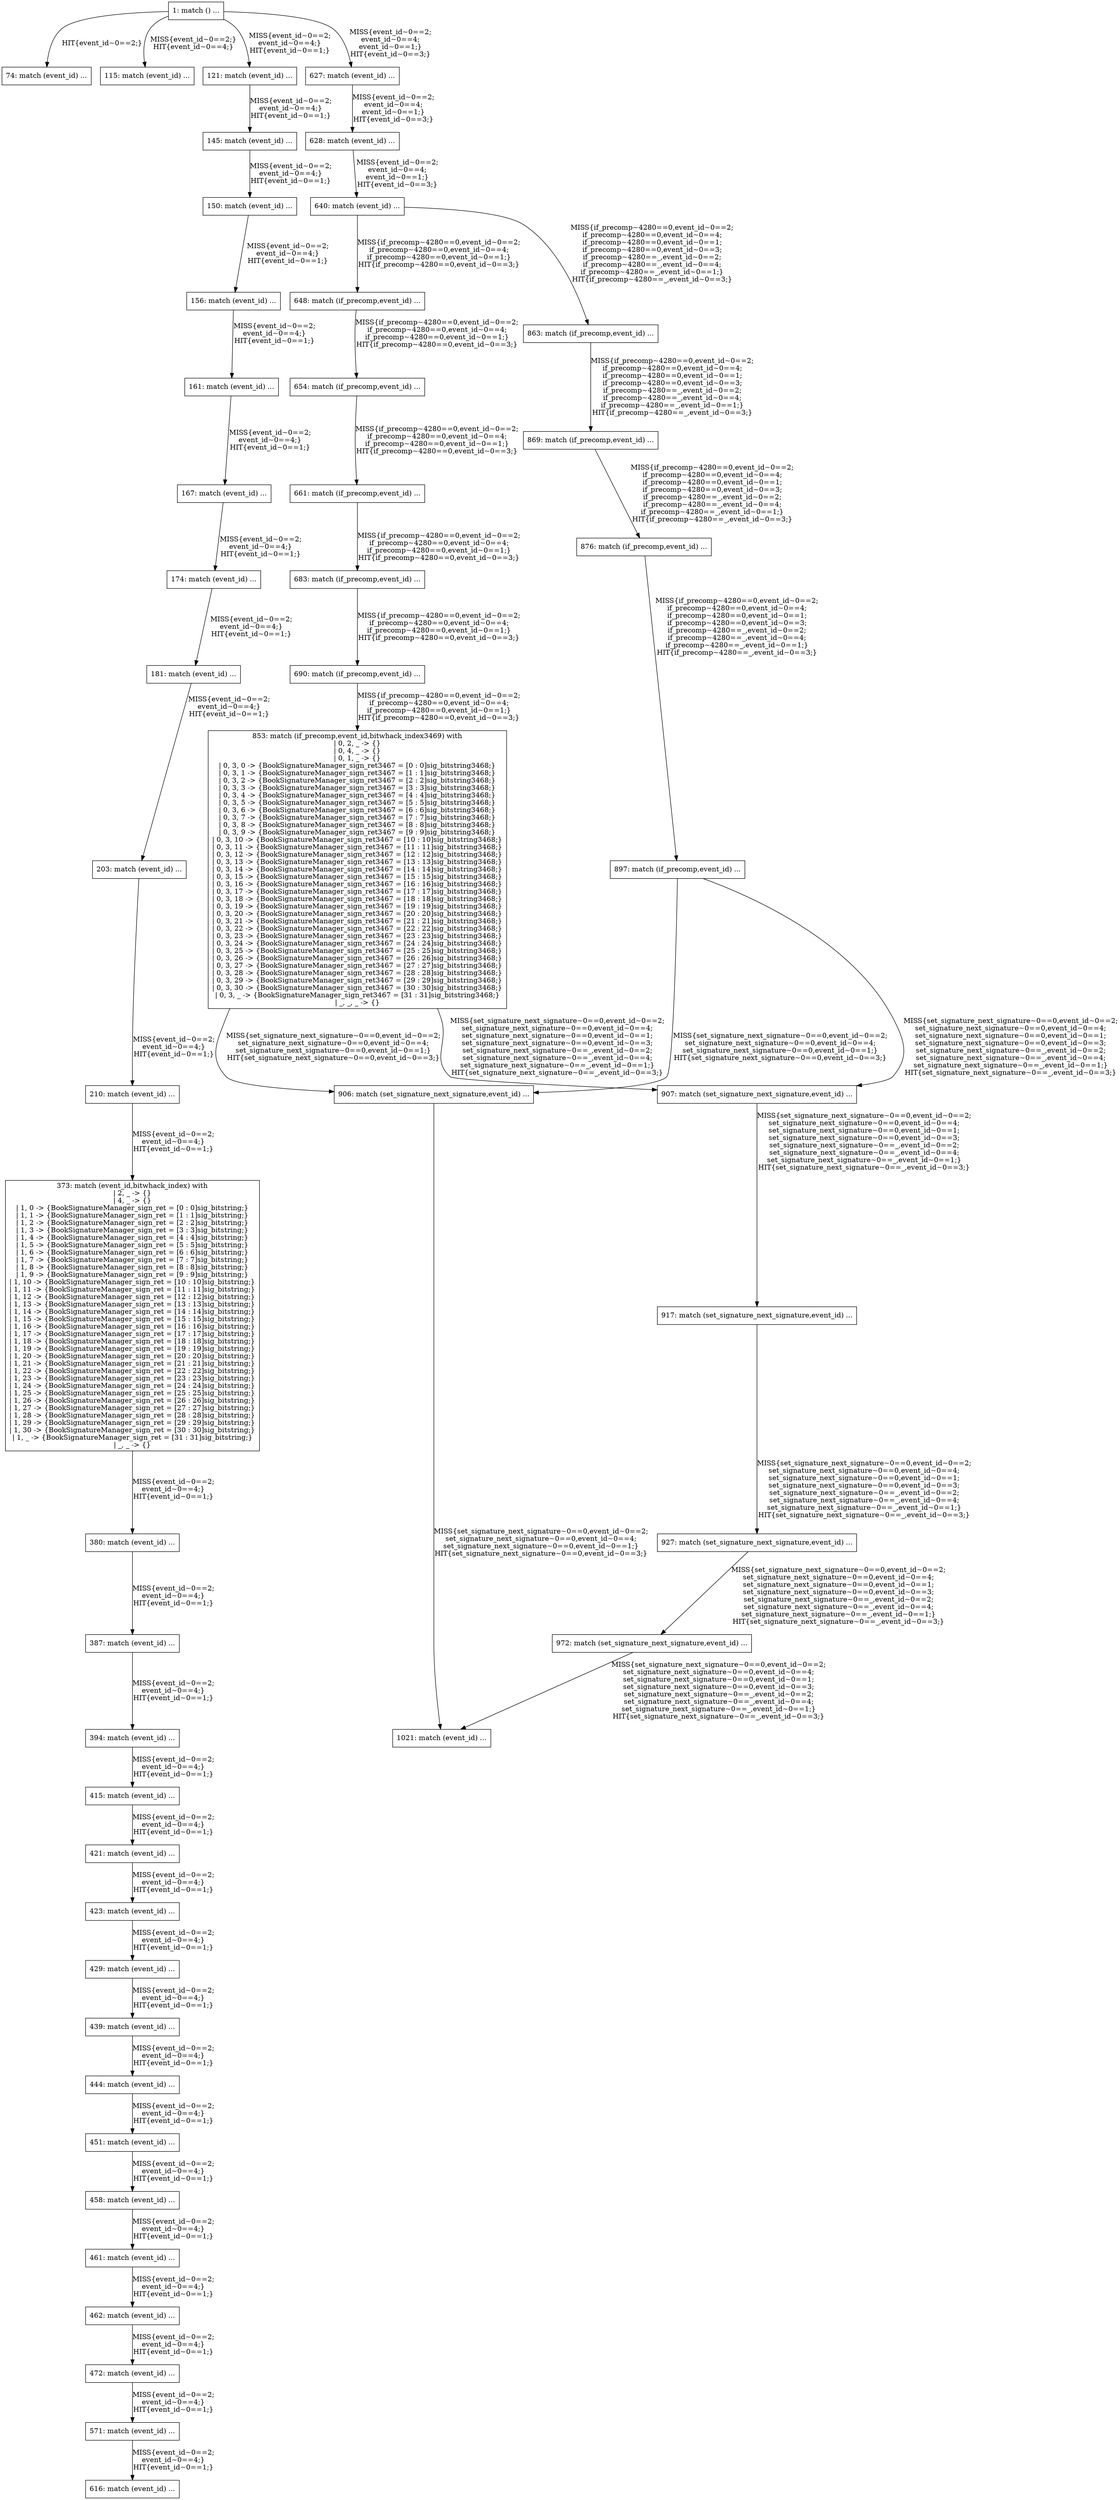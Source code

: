 digraph G {
  "1: match () ...
" [shape=box, ];
  "74: match (event_id) ...
" [shape=box, ];
  "115: match (event_id) ...
" [shape=box, ];
  "121: match (event_id) ...
" [shape=box, ];
  "145: match (event_id) ...
" [shape=box, ];
  "150: match (event_id) ...
" [shape=box, ];
  "156: match (event_id) ...
" [shape=box, ];
  "161: match (event_id) ...
" [shape=box, ];
  "167: match (event_id) ...
" [shape=box, ];
  "174: match (event_id) ...
" [shape=box, ];
  "181: match (event_id) ...
" [shape=box, ];
  "203: match (event_id) ...
" [shape=box, ];
  "210: match (event_id) ...
" [shape=box, ];
  "373: match (event_id,bitwhack_index) with
| 2, _ -> {}
| 4, _ -> {}
| 1, 0 -> {BookSignatureManager_sign_ret = [0 : 0]sig_bitstring;}
| 1, 1 -> {BookSignatureManager_sign_ret = [1 : 1]sig_bitstring;}
| 1, 2 -> {BookSignatureManager_sign_ret = [2 : 2]sig_bitstring;}
| 1, 3 -> {BookSignatureManager_sign_ret = [3 : 3]sig_bitstring;}
| 1, 4 -> {BookSignatureManager_sign_ret = [4 : 4]sig_bitstring;}
| 1, 5 -> {BookSignatureManager_sign_ret = [5 : 5]sig_bitstring;}
| 1, 6 -> {BookSignatureManager_sign_ret = [6 : 6]sig_bitstring;}
| 1, 7 -> {BookSignatureManager_sign_ret = [7 : 7]sig_bitstring;}
| 1, 8 -> {BookSignatureManager_sign_ret = [8 : 8]sig_bitstring;}
| 1, 9 -> {BookSignatureManager_sign_ret = [9 : 9]sig_bitstring;}
| 1, 10 -> {BookSignatureManager_sign_ret = [10 : 10]sig_bitstring;}
| 1, 11 -> {BookSignatureManager_sign_ret = [11 : 11]sig_bitstring;}
| 1, 12 -> {BookSignatureManager_sign_ret = [12 : 12]sig_bitstring;}
| 1, 13 -> {BookSignatureManager_sign_ret = [13 : 13]sig_bitstring;}
| 1, 14 -> {BookSignatureManager_sign_ret = [14 : 14]sig_bitstring;}
| 1, 15 -> {BookSignatureManager_sign_ret = [15 : 15]sig_bitstring;}
| 1, 16 -> {BookSignatureManager_sign_ret = [16 : 16]sig_bitstring;}
| 1, 17 -> {BookSignatureManager_sign_ret = [17 : 17]sig_bitstring;}
| 1, 18 -> {BookSignatureManager_sign_ret = [18 : 18]sig_bitstring;}
| 1, 19 -> {BookSignatureManager_sign_ret = [19 : 19]sig_bitstring;}
| 1, 20 -> {BookSignatureManager_sign_ret = [20 : 20]sig_bitstring;}
| 1, 21 -> {BookSignatureManager_sign_ret = [21 : 21]sig_bitstring;}
| 1, 22 -> {BookSignatureManager_sign_ret = [22 : 22]sig_bitstring;}
| 1, 23 -> {BookSignatureManager_sign_ret = [23 : 23]sig_bitstring;}
| 1, 24 -> {BookSignatureManager_sign_ret = [24 : 24]sig_bitstring;}
| 1, 25 -> {BookSignatureManager_sign_ret = [25 : 25]sig_bitstring;}
| 1, 26 -> {BookSignatureManager_sign_ret = [26 : 26]sig_bitstring;}
| 1, 27 -> {BookSignatureManager_sign_ret = [27 : 27]sig_bitstring;}
| 1, 28 -> {BookSignatureManager_sign_ret = [28 : 28]sig_bitstring;}
| 1, 29 -> {BookSignatureManager_sign_ret = [29 : 29]sig_bitstring;}
| 1, 30 -> {BookSignatureManager_sign_ret = [30 : 30]sig_bitstring;}
| 1, _ -> {BookSignatureManager_sign_ret = [31 : 31]sig_bitstring;}
| _, _ -> {}" [
  shape=box, ];
  "380: match (event_id) ...
" [shape=box, ];
  "387: match (event_id) ...
" [shape=box, ];
  "394: match (event_id) ...
" [shape=box, ];
  "415: match (event_id) ...
" [shape=box, ];
  "421: match (event_id) ...
" [shape=box, ];
  "423: match (event_id) ...
" [shape=box, ];
  "429: match (event_id) ...
" [shape=box, ];
  "439: match (event_id) ...
" [shape=box, ];
  "444: match (event_id) ...
" [shape=box, ];
  "451: match (event_id) ...
" [shape=box, ];
  "458: match (event_id) ...
" [shape=box, ];
  "461: match (event_id) ...
" [shape=box, ];
  "462: match (event_id) ...
" [shape=box, ];
  "472: match (event_id) ...
" [shape=box, ];
  "571: match (event_id) ...
" [shape=box, ];
  "616: match (event_id) ...
" [shape=box, ];
  "627: match (event_id) ...
" [shape=box, ];
  "628: match (event_id) ...
" [shape=box, ];
  "640: match (event_id) ...
" [shape=box, ];
  "648: match (if_precomp,event_id) ...
" [shape=box, ];
  "654: match (if_precomp,event_id) ...
" [shape=box, ];
  "661: match (if_precomp,event_id) ...
" [shape=box, ];
  "683: match (if_precomp,event_id) ...
" [shape=box, ];
  "690: match (if_precomp,event_id) ...
" [shape=box, ];
  "853: match (if_precomp,event_id,bitwhack_index3469) with
| 0, 2, _ -> {}
| 0, 4, _ -> {}
| 0, 1, _ -> {}
| 0, 3, 0 -> {BookSignatureManager_sign_ret3467 = [0 : 0]sig_bitstring3468;}
| 0, 3, 1 -> {BookSignatureManager_sign_ret3467 = [1 : 1]sig_bitstring3468;}
| 0, 3, 2 -> {BookSignatureManager_sign_ret3467 = [2 : 2]sig_bitstring3468;}
| 0, 3, 3 -> {BookSignatureManager_sign_ret3467 = [3 : 3]sig_bitstring3468;}
| 0, 3, 4 -> {BookSignatureManager_sign_ret3467 = [4 : 4]sig_bitstring3468;}
| 0, 3, 5 -> {BookSignatureManager_sign_ret3467 = [5 : 5]sig_bitstring3468;}
| 0, 3, 6 -> {BookSignatureManager_sign_ret3467 = [6 : 6]sig_bitstring3468;}
| 0, 3, 7 -> {BookSignatureManager_sign_ret3467 = [7 : 7]sig_bitstring3468;}
| 0, 3, 8 -> {BookSignatureManager_sign_ret3467 = [8 : 8]sig_bitstring3468;}
| 0, 3, 9 -> {BookSignatureManager_sign_ret3467 = [9 : 9]sig_bitstring3468;}
| 0, 3, 10 -> {BookSignatureManager_sign_ret3467 = [10 : 10]sig_bitstring3468;}
| 0, 3, 11 -> {BookSignatureManager_sign_ret3467 = [11 : 11]sig_bitstring3468;}
| 0, 3, 12 -> {BookSignatureManager_sign_ret3467 = [12 : 12]sig_bitstring3468;}
| 0, 3, 13 -> {BookSignatureManager_sign_ret3467 = [13 : 13]sig_bitstring3468;}
| 0, 3, 14 -> {BookSignatureManager_sign_ret3467 = [14 : 14]sig_bitstring3468;}
| 0, 3, 15 -> {BookSignatureManager_sign_ret3467 = [15 : 15]sig_bitstring3468;}
| 0, 3, 16 -> {BookSignatureManager_sign_ret3467 = [16 : 16]sig_bitstring3468;}
| 0, 3, 17 -> {BookSignatureManager_sign_ret3467 = [17 : 17]sig_bitstring3468;}
| 0, 3, 18 -> {BookSignatureManager_sign_ret3467 = [18 : 18]sig_bitstring3468;}
| 0, 3, 19 -> {BookSignatureManager_sign_ret3467 = [19 : 19]sig_bitstring3468;}
| 0, 3, 20 -> {BookSignatureManager_sign_ret3467 = [20 : 20]sig_bitstring3468;}
| 0, 3, 21 -> {BookSignatureManager_sign_ret3467 = [21 : 21]sig_bitstring3468;}
| 0, 3, 22 -> {BookSignatureManager_sign_ret3467 = [22 : 22]sig_bitstring3468;}
| 0, 3, 23 -> {BookSignatureManager_sign_ret3467 = [23 : 23]sig_bitstring3468;}
| 0, 3, 24 -> {BookSignatureManager_sign_ret3467 = [24 : 24]sig_bitstring3468;}
| 0, 3, 25 -> {BookSignatureManager_sign_ret3467 = [25 : 25]sig_bitstring3468;}
| 0, 3, 26 -> {BookSignatureManager_sign_ret3467 = [26 : 26]sig_bitstring3468;}
| 0, 3, 27 -> {BookSignatureManager_sign_ret3467 = [27 : 27]sig_bitstring3468;}
| 0, 3, 28 -> {BookSignatureManager_sign_ret3467 = [28 : 28]sig_bitstring3468;}
| 0, 3, 29 -> {BookSignatureManager_sign_ret3467 = [29 : 29]sig_bitstring3468;}
| 0, 3, 30 -> {BookSignatureManager_sign_ret3467 = [30 : 30]sig_bitstring3468;}
| 0, 3, _ -> {BookSignatureManager_sign_ret3467 = [31 : 31]sig_bitstring3468;}
| _, _, _ -> {}" [
  shape=box, ];
  "863: match (if_precomp,event_id) ...
" [shape=box, ];
  "869: match (if_precomp,event_id) ...
" [shape=box, ];
  "876: match (if_precomp,event_id) ...
" [shape=box, ];
  "897: match (if_precomp,event_id) ...
" [shape=box, ];
  "906: match (set_signature_next_signature,event_id) ...
" [shape=box, ];
  "907: match (set_signature_next_signature,event_id) ...
" [shape=box, ];
  "917: match (set_signature_next_signature,event_id) ...
" [shape=box, ];
  "927: match (set_signature_next_signature,event_id) ...
" [shape=box, ];
  "972: match (set_signature_next_signature,event_id) ...
" [shape=box, ];
  "1021: match (event_id) ...
" [shape=box, ];
  
  
  "1: match () ...
" -> "74: match (event_id) ...
" [label="HIT{event_id~0==2;}",
                                                     ];
  "1: match () ...
" -> "115: match (event_id) ...
" [label="MISS{event_id~0==2;}
HIT{event_id~0==4;}",
                                                      ];
  "1: match () ...
" -> "121: match (event_id) ...
" [label="MISS{event_id~0==2;
event_id~0==4;}
HIT{event_id~0==1;}",
                                                      ];
  "1: match () ...
" -> "627: match (event_id) ...
" [label="MISS{event_id~0==2;
event_id~0==4;
event_id~0==1;}
HIT{event_id~0==3;}",
                                                      ];
  "121: match (event_id) ...
" -> "145: match (event_id) ...
" [label="MISS{event_id~0==2;
event_id~0==4;}
HIT{event_id~0==1;}",
                                                                ];
  "145: match (event_id) ...
" -> "150: match (event_id) ...
" [label="MISS{event_id~0==2;
event_id~0==4;}
HIT{event_id~0==1;}",
                                                                ];
  "150: match (event_id) ...
" -> "156: match (event_id) ...
" [label="MISS{event_id~0==2;
event_id~0==4;}
HIT{event_id~0==1;}",
                                                                ];
  "156: match (event_id) ...
" -> "161: match (event_id) ...
" [label="MISS{event_id~0==2;
event_id~0==4;}
HIT{event_id~0==1;}",
                                                                ];
  "161: match (event_id) ...
" -> "167: match (event_id) ...
" [label="MISS{event_id~0==2;
event_id~0==4;}
HIT{event_id~0==1;}",
                                                                ];
  "167: match (event_id) ...
" -> "174: match (event_id) ...
" [label="MISS{event_id~0==2;
event_id~0==4;}
HIT{event_id~0==1;}",
                                                                ];
  "174: match (event_id) ...
" -> "181: match (event_id) ...
" [label="MISS{event_id~0==2;
event_id~0==4;}
HIT{event_id~0==1;}",
                                                                ];
  "181: match (event_id) ...
" -> "203: match (event_id) ...
" [label="MISS{event_id~0==2;
event_id~0==4;}
HIT{event_id~0==1;}",
                                                                ];
  "203: match (event_id) ...
" -> "210: match (event_id) ...
" [label="MISS{event_id~0==2;
event_id~0==4;}
HIT{event_id~0==1;}",
                                                                ];
  "210: match (event_id) ...
" -> "373: match (event_id,bitwhack_index) with
| 2, _ -> {}
| 4, _ -> {}
| 1, 0 -> {BookSignatureManager_sign_ret = [0 : 0]sig_bitstring;}
| 1, 1 -> {BookSignatureManager_sign_ret = [1 : 1]sig_bitstring;}
| 1, 2 -> {BookSignatureManager_sign_ret = [2 : 2]sig_bitstring;}
| 1, 3 -> {BookSignatureManager_sign_ret = [3 : 3]sig_bitstring;}
| 1, 4 -> {BookSignatureManager_sign_ret = [4 : 4]sig_bitstring;}
| 1, 5 -> {BookSignatureManager_sign_ret = [5 : 5]sig_bitstring;}
| 1, 6 -> {BookSignatureManager_sign_ret = [6 : 6]sig_bitstring;}
| 1, 7 -> {BookSignatureManager_sign_ret = [7 : 7]sig_bitstring;}
| 1, 8 -> {BookSignatureManager_sign_ret = [8 : 8]sig_bitstring;}
| 1, 9 -> {BookSignatureManager_sign_ret = [9 : 9]sig_bitstring;}
| 1, 10 -> {BookSignatureManager_sign_ret = [10 : 10]sig_bitstring;}
| 1, 11 -> {BookSignatureManager_sign_ret = [11 : 11]sig_bitstring;}
| 1, 12 -> {BookSignatureManager_sign_ret = [12 : 12]sig_bitstring;}
| 1, 13 -> {BookSignatureManager_sign_ret = [13 : 13]sig_bitstring;}
| 1, 14 -> {BookSignatureManager_sign_ret = [14 : 14]sig_bitstring;}
| 1, 15 -> {BookSignatureManager_sign_ret = [15 : 15]sig_bitstring;}
| 1, 16 -> {BookSignatureManager_sign_ret = [16 : 16]sig_bitstring;}
| 1, 17 -> {BookSignatureManager_sign_ret = [17 : 17]sig_bitstring;}
| 1, 18 -> {BookSignatureManager_sign_ret = [18 : 18]sig_bitstring;}
| 1, 19 -> {BookSignatureManager_sign_ret = [19 : 19]sig_bitstring;}
| 1, 20 -> {BookSignatureManager_sign_ret = [20 : 20]sig_bitstring;}
| 1, 21 -> {BookSignatureManager_sign_ret = [21 : 21]sig_bitstring;}
| 1, 22 -> {BookSignatureManager_sign_ret = [22 : 22]sig_bitstring;}
| 1, 23 -> {BookSignatureManager_sign_ret = [23 : 23]sig_bitstring;}
| 1, 24 -> {BookSignatureManager_sign_ret = [24 : 24]sig_bitstring;}
| 1, 25 -> {BookSignatureManager_sign_ret = [25 : 25]sig_bitstring;}
| 1, 26 -> {BookSignatureManager_sign_ret = [26 : 26]sig_bitstring;}
| 1, 27 -> {BookSignatureManager_sign_ret = [27 : 27]sig_bitstring;}
| 1, 28 -> {BookSignatureManager_sign_ret = [28 : 28]sig_bitstring;}
| 1, 29 -> {BookSignatureManager_sign_ret = [29 : 29]sig_bitstring;}
| 1, 30 -> {BookSignatureManager_sign_ret = [30 : 30]sig_bitstring;}
| 1, _ -> {BookSignatureManager_sign_ret = [31 : 31]sig_bitstring;}
| _, _ -> {}" [
  label="MISS{event_id~0==2;
event_id~0==4;}
HIT{event_id~0==1;}", ];
  "373: match (event_id,bitwhack_index) with
| 2, _ -> {}
| 4, _ -> {}
| 1, 0 -> {BookSignatureManager_sign_ret = [0 : 0]sig_bitstring;}
| 1, 1 -> {BookSignatureManager_sign_ret = [1 : 1]sig_bitstring;}
| 1, 2 -> {BookSignatureManager_sign_ret = [2 : 2]sig_bitstring;}
| 1, 3 -> {BookSignatureManager_sign_ret = [3 : 3]sig_bitstring;}
| 1, 4 -> {BookSignatureManager_sign_ret = [4 : 4]sig_bitstring;}
| 1, 5 -> {BookSignatureManager_sign_ret = [5 : 5]sig_bitstring;}
| 1, 6 -> {BookSignatureManager_sign_ret = [6 : 6]sig_bitstring;}
| 1, 7 -> {BookSignatureManager_sign_ret = [7 : 7]sig_bitstring;}
| 1, 8 -> {BookSignatureManager_sign_ret = [8 : 8]sig_bitstring;}
| 1, 9 -> {BookSignatureManager_sign_ret = [9 : 9]sig_bitstring;}
| 1, 10 -> {BookSignatureManager_sign_ret = [10 : 10]sig_bitstring;}
| 1, 11 -> {BookSignatureManager_sign_ret = [11 : 11]sig_bitstring;}
| 1, 12 -> {BookSignatureManager_sign_ret = [12 : 12]sig_bitstring;}
| 1, 13 -> {BookSignatureManager_sign_ret = [13 : 13]sig_bitstring;}
| 1, 14 -> {BookSignatureManager_sign_ret = [14 : 14]sig_bitstring;}
| 1, 15 -> {BookSignatureManager_sign_ret = [15 : 15]sig_bitstring;}
| 1, 16 -> {BookSignatureManager_sign_ret = [16 : 16]sig_bitstring;}
| 1, 17 -> {BookSignatureManager_sign_ret = [17 : 17]sig_bitstring;}
| 1, 18 -> {BookSignatureManager_sign_ret = [18 : 18]sig_bitstring;}
| 1, 19 -> {BookSignatureManager_sign_ret = [19 : 19]sig_bitstring;}
| 1, 20 -> {BookSignatureManager_sign_ret = [20 : 20]sig_bitstring;}
| 1, 21 -> {BookSignatureManager_sign_ret = [21 : 21]sig_bitstring;}
| 1, 22 -> {BookSignatureManager_sign_ret = [22 : 22]sig_bitstring;}
| 1, 23 -> {BookSignatureManager_sign_ret = [23 : 23]sig_bitstring;}
| 1, 24 -> {BookSignatureManager_sign_ret = [24 : 24]sig_bitstring;}
| 1, 25 -> {BookSignatureManager_sign_ret = [25 : 25]sig_bitstring;}
| 1, 26 -> {BookSignatureManager_sign_ret = [26 : 26]sig_bitstring;}
| 1, 27 -> {BookSignatureManager_sign_ret = [27 : 27]sig_bitstring;}
| 1, 28 -> {BookSignatureManager_sign_ret = [28 : 28]sig_bitstring;}
| 1, 29 -> {BookSignatureManager_sign_ret = [29 : 29]sig_bitstring;}
| 1, 30 -> {BookSignatureManager_sign_ret = [30 : 30]sig_bitstring;}
| 1, _ -> {BookSignatureManager_sign_ret = [31 : 31]sig_bitstring;}
| _, _ -> {}" -> "380: match (event_id) ...
" [
  label="MISS{event_id~0==2;
event_id~0==4;}
HIT{event_id~0==1;}", ];
  "380: match (event_id) ...
" -> "387: match (event_id) ...
" [label="MISS{event_id~0==2;
event_id~0==4;}
HIT{event_id~0==1;}",
                                                                ];
  "387: match (event_id) ...
" -> "394: match (event_id) ...
" [label="MISS{event_id~0==2;
event_id~0==4;}
HIT{event_id~0==1;}",
                                                                ];
  "394: match (event_id) ...
" -> "415: match (event_id) ...
" [label="MISS{event_id~0==2;
event_id~0==4;}
HIT{event_id~0==1;}",
                                                                ];
  "415: match (event_id) ...
" -> "421: match (event_id) ...
" [label="MISS{event_id~0==2;
event_id~0==4;}
HIT{event_id~0==1;}",
                                                                ];
  "421: match (event_id) ...
" -> "423: match (event_id) ...
" [label="MISS{event_id~0==2;
event_id~0==4;}
HIT{event_id~0==1;}",
                                                                ];
  "423: match (event_id) ...
" -> "429: match (event_id) ...
" [label="MISS{event_id~0==2;
event_id~0==4;}
HIT{event_id~0==1;}",
                                                                ];
  "429: match (event_id) ...
" -> "439: match (event_id) ...
" [label="MISS{event_id~0==2;
event_id~0==4;}
HIT{event_id~0==1;}",
                                                                ];
  "439: match (event_id) ...
" -> "444: match (event_id) ...
" [label="MISS{event_id~0==2;
event_id~0==4;}
HIT{event_id~0==1;}",
                                                                ];
  "444: match (event_id) ...
" -> "451: match (event_id) ...
" [label="MISS{event_id~0==2;
event_id~0==4;}
HIT{event_id~0==1;}",
                                                                ];
  "451: match (event_id) ...
" -> "458: match (event_id) ...
" [label="MISS{event_id~0==2;
event_id~0==4;}
HIT{event_id~0==1;}",
                                                                ];
  "458: match (event_id) ...
" -> "461: match (event_id) ...
" [label="MISS{event_id~0==2;
event_id~0==4;}
HIT{event_id~0==1;}",
                                                                ];
  "461: match (event_id) ...
" -> "462: match (event_id) ...
" [label="MISS{event_id~0==2;
event_id~0==4;}
HIT{event_id~0==1;}",
                                                                ];
  "462: match (event_id) ...
" -> "472: match (event_id) ...
" [label="MISS{event_id~0==2;
event_id~0==4;}
HIT{event_id~0==1;}",
                                                                ];
  "472: match (event_id) ...
" -> "571: match (event_id) ...
" [label="MISS{event_id~0==2;
event_id~0==4;}
HIT{event_id~0==1;}",
                                                                ];
  "571: match (event_id) ...
" -> "616: match (event_id) ...
" [label="MISS{event_id~0==2;
event_id~0==4;}
HIT{event_id~0==1;}",
                                                                ];
  "627: match (event_id) ...
" -> "628: match (event_id) ...
" [label="MISS{event_id~0==2;
event_id~0==4;
event_id~0==1;}
HIT{event_id~0==3;}",
                                                                ];
  "628: match (event_id) ...
" -> "640: match (event_id) ...
" [label="MISS{event_id~0==2;
event_id~0==4;
event_id~0==1;}
HIT{event_id~0==3;}",
                                                                ];
  "640: match (event_id) ...
" -> "648: match (if_precomp,event_id) ...
" [
  label="MISS{if_precomp~4280==0,event_id~0==2;
if_precomp~4280==0,event_id~0==4;
if_precomp~4280==0,event_id~0==1;}
HIT{if_precomp~4280==0,event_id~0==3;}",
  ];
  "640: match (event_id) ...
" -> "863: match (if_precomp,event_id) ...
" [
  label="MISS{if_precomp~4280==0,event_id~0==2;
if_precomp~4280==0,event_id~0==4;
if_precomp~4280==0,event_id~0==1;
if_precomp~4280==0,event_id~0==3;
if_precomp~4280==_,event_id~0==2;
if_precomp~4280==_,event_id~0==4;
if_precomp~4280==_,event_id~0==1;}
HIT{if_precomp~4280==_,event_id~0==3;}",
  ];
  "648: match (if_precomp,event_id) ...
" -> "654: match (if_precomp,event_id) ...
" [
  label="MISS{if_precomp~4280==0,event_id~0==2;
if_precomp~4280==0,event_id~0==4;
if_precomp~4280==0,event_id~0==1;}
HIT{if_precomp~4280==0,event_id~0==3;}",
  ];
  "654: match (if_precomp,event_id) ...
" -> "661: match (if_precomp,event_id) ...
" [
  label="MISS{if_precomp~4280==0,event_id~0==2;
if_precomp~4280==0,event_id~0==4;
if_precomp~4280==0,event_id~0==1;}
HIT{if_precomp~4280==0,event_id~0==3;}",
  ];
  "661: match (if_precomp,event_id) ...
" -> "683: match (if_precomp,event_id) ...
" [
  label="MISS{if_precomp~4280==0,event_id~0==2;
if_precomp~4280==0,event_id~0==4;
if_precomp~4280==0,event_id~0==1;}
HIT{if_precomp~4280==0,event_id~0==3;}",
  ];
  "683: match (if_precomp,event_id) ...
" -> "690: match (if_precomp,event_id) ...
" [
  label="MISS{if_precomp~4280==0,event_id~0==2;
if_precomp~4280==0,event_id~0==4;
if_precomp~4280==0,event_id~0==1;}
HIT{if_precomp~4280==0,event_id~0==3;}",
  ];
  "690: match (if_precomp,event_id) ...
" -> "853: match (if_precomp,event_id,bitwhack_index3469) with
| 0, 2, _ -> {}
| 0, 4, _ -> {}
| 0, 1, _ -> {}
| 0, 3, 0 -> {BookSignatureManager_sign_ret3467 = [0 : 0]sig_bitstring3468;}
| 0, 3, 1 -> {BookSignatureManager_sign_ret3467 = [1 : 1]sig_bitstring3468;}
| 0, 3, 2 -> {BookSignatureManager_sign_ret3467 = [2 : 2]sig_bitstring3468;}
| 0, 3, 3 -> {BookSignatureManager_sign_ret3467 = [3 : 3]sig_bitstring3468;}
| 0, 3, 4 -> {BookSignatureManager_sign_ret3467 = [4 : 4]sig_bitstring3468;}
| 0, 3, 5 -> {BookSignatureManager_sign_ret3467 = [5 : 5]sig_bitstring3468;}
| 0, 3, 6 -> {BookSignatureManager_sign_ret3467 = [6 : 6]sig_bitstring3468;}
| 0, 3, 7 -> {BookSignatureManager_sign_ret3467 = [7 : 7]sig_bitstring3468;}
| 0, 3, 8 -> {BookSignatureManager_sign_ret3467 = [8 : 8]sig_bitstring3468;}
| 0, 3, 9 -> {BookSignatureManager_sign_ret3467 = [9 : 9]sig_bitstring3468;}
| 0, 3, 10 -> {BookSignatureManager_sign_ret3467 = [10 : 10]sig_bitstring3468;}
| 0, 3, 11 -> {BookSignatureManager_sign_ret3467 = [11 : 11]sig_bitstring3468;}
| 0, 3, 12 -> {BookSignatureManager_sign_ret3467 = [12 : 12]sig_bitstring3468;}
| 0, 3, 13 -> {BookSignatureManager_sign_ret3467 = [13 : 13]sig_bitstring3468;}
| 0, 3, 14 -> {BookSignatureManager_sign_ret3467 = [14 : 14]sig_bitstring3468;}
| 0, 3, 15 -> {BookSignatureManager_sign_ret3467 = [15 : 15]sig_bitstring3468;}
| 0, 3, 16 -> {BookSignatureManager_sign_ret3467 = [16 : 16]sig_bitstring3468;}
| 0, 3, 17 -> {BookSignatureManager_sign_ret3467 = [17 : 17]sig_bitstring3468;}
| 0, 3, 18 -> {BookSignatureManager_sign_ret3467 = [18 : 18]sig_bitstring3468;}
| 0, 3, 19 -> {BookSignatureManager_sign_ret3467 = [19 : 19]sig_bitstring3468;}
| 0, 3, 20 -> {BookSignatureManager_sign_ret3467 = [20 : 20]sig_bitstring3468;}
| 0, 3, 21 -> {BookSignatureManager_sign_ret3467 = [21 : 21]sig_bitstring3468;}
| 0, 3, 22 -> {BookSignatureManager_sign_ret3467 = [22 : 22]sig_bitstring3468;}
| 0, 3, 23 -> {BookSignatureManager_sign_ret3467 = [23 : 23]sig_bitstring3468;}
| 0, 3, 24 -> {BookSignatureManager_sign_ret3467 = [24 : 24]sig_bitstring3468;}
| 0, 3, 25 -> {BookSignatureManager_sign_ret3467 = [25 : 25]sig_bitstring3468;}
| 0, 3, 26 -> {BookSignatureManager_sign_ret3467 = [26 : 26]sig_bitstring3468;}
| 0, 3, 27 -> {BookSignatureManager_sign_ret3467 = [27 : 27]sig_bitstring3468;}
| 0, 3, 28 -> {BookSignatureManager_sign_ret3467 = [28 : 28]sig_bitstring3468;}
| 0, 3, 29 -> {BookSignatureManager_sign_ret3467 = [29 : 29]sig_bitstring3468;}
| 0, 3, 30 -> {BookSignatureManager_sign_ret3467 = [30 : 30]sig_bitstring3468;}
| 0, 3, _ -> {BookSignatureManager_sign_ret3467 = [31 : 31]sig_bitstring3468;}
| _, _, _ -> {}" [
  label="MISS{if_precomp~4280==0,event_id~0==2;
if_precomp~4280==0,event_id~0==4;
if_precomp~4280==0,event_id~0==1;}
HIT{if_precomp~4280==0,event_id~0==3;}",
  ];
  "853: match (if_precomp,event_id,bitwhack_index3469) with
| 0, 2, _ -> {}
| 0, 4, _ -> {}
| 0, 1, _ -> {}
| 0, 3, 0 -> {BookSignatureManager_sign_ret3467 = [0 : 0]sig_bitstring3468;}
| 0, 3, 1 -> {BookSignatureManager_sign_ret3467 = [1 : 1]sig_bitstring3468;}
| 0, 3, 2 -> {BookSignatureManager_sign_ret3467 = [2 : 2]sig_bitstring3468;}
| 0, 3, 3 -> {BookSignatureManager_sign_ret3467 = [3 : 3]sig_bitstring3468;}
| 0, 3, 4 -> {BookSignatureManager_sign_ret3467 = [4 : 4]sig_bitstring3468;}
| 0, 3, 5 -> {BookSignatureManager_sign_ret3467 = [5 : 5]sig_bitstring3468;}
| 0, 3, 6 -> {BookSignatureManager_sign_ret3467 = [6 : 6]sig_bitstring3468;}
| 0, 3, 7 -> {BookSignatureManager_sign_ret3467 = [7 : 7]sig_bitstring3468;}
| 0, 3, 8 -> {BookSignatureManager_sign_ret3467 = [8 : 8]sig_bitstring3468;}
| 0, 3, 9 -> {BookSignatureManager_sign_ret3467 = [9 : 9]sig_bitstring3468;}
| 0, 3, 10 -> {BookSignatureManager_sign_ret3467 = [10 : 10]sig_bitstring3468;}
| 0, 3, 11 -> {BookSignatureManager_sign_ret3467 = [11 : 11]sig_bitstring3468;}
| 0, 3, 12 -> {BookSignatureManager_sign_ret3467 = [12 : 12]sig_bitstring3468;}
| 0, 3, 13 -> {BookSignatureManager_sign_ret3467 = [13 : 13]sig_bitstring3468;}
| 0, 3, 14 -> {BookSignatureManager_sign_ret3467 = [14 : 14]sig_bitstring3468;}
| 0, 3, 15 -> {BookSignatureManager_sign_ret3467 = [15 : 15]sig_bitstring3468;}
| 0, 3, 16 -> {BookSignatureManager_sign_ret3467 = [16 : 16]sig_bitstring3468;}
| 0, 3, 17 -> {BookSignatureManager_sign_ret3467 = [17 : 17]sig_bitstring3468;}
| 0, 3, 18 -> {BookSignatureManager_sign_ret3467 = [18 : 18]sig_bitstring3468;}
| 0, 3, 19 -> {BookSignatureManager_sign_ret3467 = [19 : 19]sig_bitstring3468;}
| 0, 3, 20 -> {BookSignatureManager_sign_ret3467 = [20 : 20]sig_bitstring3468;}
| 0, 3, 21 -> {BookSignatureManager_sign_ret3467 = [21 : 21]sig_bitstring3468;}
| 0, 3, 22 -> {BookSignatureManager_sign_ret3467 = [22 : 22]sig_bitstring3468;}
| 0, 3, 23 -> {BookSignatureManager_sign_ret3467 = [23 : 23]sig_bitstring3468;}
| 0, 3, 24 -> {BookSignatureManager_sign_ret3467 = [24 : 24]sig_bitstring3468;}
| 0, 3, 25 -> {BookSignatureManager_sign_ret3467 = [25 : 25]sig_bitstring3468;}
| 0, 3, 26 -> {BookSignatureManager_sign_ret3467 = [26 : 26]sig_bitstring3468;}
| 0, 3, 27 -> {BookSignatureManager_sign_ret3467 = [27 : 27]sig_bitstring3468;}
| 0, 3, 28 -> {BookSignatureManager_sign_ret3467 = [28 : 28]sig_bitstring3468;}
| 0, 3, 29 -> {BookSignatureManager_sign_ret3467 = [29 : 29]sig_bitstring3468;}
| 0, 3, 30 -> {BookSignatureManager_sign_ret3467 = [30 : 30]sig_bitstring3468;}
| 0, 3, _ -> {BookSignatureManager_sign_ret3467 = [31 : 31]sig_bitstring3468;}
| _, _, _ -> {}" -> "906: match (set_signature_next_signature,event_id) ...
" [
  label="MISS{set_signature_next_signature~0==0,event_id~0==2;
set_signature_next_signature~0==0,event_id~0==4;
set_signature_next_signature~0==0,event_id~0==1;}
HIT{set_signature_next_signature~0==0,event_id~0==3;}",
  ];
  "853: match (if_precomp,event_id,bitwhack_index3469) with
| 0, 2, _ -> {}
| 0, 4, _ -> {}
| 0, 1, _ -> {}
| 0, 3, 0 -> {BookSignatureManager_sign_ret3467 = [0 : 0]sig_bitstring3468;}
| 0, 3, 1 -> {BookSignatureManager_sign_ret3467 = [1 : 1]sig_bitstring3468;}
| 0, 3, 2 -> {BookSignatureManager_sign_ret3467 = [2 : 2]sig_bitstring3468;}
| 0, 3, 3 -> {BookSignatureManager_sign_ret3467 = [3 : 3]sig_bitstring3468;}
| 0, 3, 4 -> {BookSignatureManager_sign_ret3467 = [4 : 4]sig_bitstring3468;}
| 0, 3, 5 -> {BookSignatureManager_sign_ret3467 = [5 : 5]sig_bitstring3468;}
| 0, 3, 6 -> {BookSignatureManager_sign_ret3467 = [6 : 6]sig_bitstring3468;}
| 0, 3, 7 -> {BookSignatureManager_sign_ret3467 = [7 : 7]sig_bitstring3468;}
| 0, 3, 8 -> {BookSignatureManager_sign_ret3467 = [8 : 8]sig_bitstring3468;}
| 0, 3, 9 -> {BookSignatureManager_sign_ret3467 = [9 : 9]sig_bitstring3468;}
| 0, 3, 10 -> {BookSignatureManager_sign_ret3467 = [10 : 10]sig_bitstring3468;}
| 0, 3, 11 -> {BookSignatureManager_sign_ret3467 = [11 : 11]sig_bitstring3468;}
| 0, 3, 12 -> {BookSignatureManager_sign_ret3467 = [12 : 12]sig_bitstring3468;}
| 0, 3, 13 -> {BookSignatureManager_sign_ret3467 = [13 : 13]sig_bitstring3468;}
| 0, 3, 14 -> {BookSignatureManager_sign_ret3467 = [14 : 14]sig_bitstring3468;}
| 0, 3, 15 -> {BookSignatureManager_sign_ret3467 = [15 : 15]sig_bitstring3468;}
| 0, 3, 16 -> {BookSignatureManager_sign_ret3467 = [16 : 16]sig_bitstring3468;}
| 0, 3, 17 -> {BookSignatureManager_sign_ret3467 = [17 : 17]sig_bitstring3468;}
| 0, 3, 18 -> {BookSignatureManager_sign_ret3467 = [18 : 18]sig_bitstring3468;}
| 0, 3, 19 -> {BookSignatureManager_sign_ret3467 = [19 : 19]sig_bitstring3468;}
| 0, 3, 20 -> {BookSignatureManager_sign_ret3467 = [20 : 20]sig_bitstring3468;}
| 0, 3, 21 -> {BookSignatureManager_sign_ret3467 = [21 : 21]sig_bitstring3468;}
| 0, 3, 22 -> {BookSignatureManager_sign_ret3467 = [22 : 22]sig_bitstring3468;}
| 0, 3, 23 -> {BookSignatureManager_sign_ret3467 = [23 : 23]sig_bitstring3468;}
| 0, 3, 24 -> {BookSignatureManager_sign_ret3467 = [24 : 24]sig_bitstring3468;}
| 0, 3, 25 -> {BookSignatureManager_sign_ret3467 = [25 : 25]sig_bitstring3468;}
| 0, 3, 26 -> {BookSignatureManager_sign_ret3467 = [26 : 26]sig_bitstring3468;}
| 0, 3, 27 -> {BookSignatureManager_sign_ret3467 = [27 : 27]sig_bitstring3468;}
| 0, 3, 28 -> {BookSignatureManager_sign_ret3467 = [28 : 28]sig_bitstring3468;}
| 0, 3, 29 -> {BookSignatureManager_sign_ret3467 = [29 : 29]sig_bitstring3468;}
| 0, 3, 30 -> {BookSignatureManager_sign_ret3467 = [30 : 30]sig_bitstring3468;}
| 0, 3, _ -> {BookSignatureManager_sign_ret3467 = [31 : 31]sig_bitstring3468;}
| _, _, _ -> {}" -> "907: match (set_signature_next_signature,event_id) ...
" [
  label="MISS{set_signature_next_signature~0==0,event_id~0==2;
set_signature_next_signature~0==0,event_id~0==4;
set_signature_next_signature~0==0,event_id~0==1;
set_signature_next_signature~0==0,event_id~0==3;
set_signature_next_signature~0==_,event_id~0==2;
set_signature_next_signature~0==_,event_id~0==4;
set_signature_next_signature~0==_,event_id~0==1;}
HIT{set_signature_next_signature~0==_,event_id~0==3;}",
  ];
  "863: match (if_precomp,event_id) ...
" -> "869: match (if_precomp,event_id) ...
" [
  label="MISS{if_precomp~4280==0,event_id~0==2;
if_precomp~4280==0,event_id~0==4;
if_precomp~4280==0,event_id~0==1;
if_precomp~4280==0,event_id~0==3;
if_precomp~4280==_,event_id~0==2;
if_precomp~4280==_,event_id~0==4;
if_precomp~4280==_,event_id~0==1;}
HIT{if_precomp~4280==_,event_id~0==3;}",
  ];
  "869: match (if_precomp,event_id) ...
" -> "876: match (if_precomp,event_id) ...
" [
  label="MISS{if_precomp~4280==0,event_id~0==2;
if_precomp~4280==0,event_id~0==4;
if_precomp~4280==0,event_id~0==1;
if_precomp~4280==0,event_id~0==3;
if_precomp~4280==_,event_id~0==2;
if_precomp~4280==_,event_id~0==4;
if_precomp~4280==_,event_id~0==1;}
HIT{if_precomp~4280==_,event_id~0==3;}",
  ];
  "876: match (if_precomp,event_id) ...
" -> "897: match (if_precomp,event_id) ...
" [
  label="MISS{if_precomp~4280==0,event_id~0==2;
if_precomp~4280==0,event_id~0==4;
if_precomp~4280==0,event_id~0==1;
if_precomp~4280==0,event_id~0==3;
if_precomp~4280==_,event_id~0==2;
if_precomp~4280==_,event_id~0==4;
if_precomp~4280==_,event_id~0==1;}
HIT{if_precomp~4280==_,event_id~0==3;}",
  ];
  "897: match (if_precomp,event_id) ...
" -> "906: match (set_signature_next_signature,event_id) ...
" [
  label="MISS{set_signature_next_signature~0==0,event_id~0==2;
set_signature_next_signature~0==0,event_id~0==4;
set_signature_next_signature~0==0,event_id~0==1;}
HIT{set_signature_next_signature~0==0,event_id~0==3;}",
  ];
  "897: match (if_precomp,event_id) ...
" -> "907: match (set_signature_next_signature,event_id) ...
" [
  label="MISS{set_signature_next_signature~0==0,event_id~0==2;
set_signature_next_signature~0==0,event_id~0==4;
set_signature_next_signature~0==0,event_id~0==1;
set_signature_next_signature~0==0,event_id~0==3;
set_signature_next_signature~0==_,event_id~0==2;
set_signature_next_signature~0==_,event_id~0==4;
set_signature_next_signature~0==_,event_id~0==1;}
HIT{set_signature_next_signature~0==_,event_id~0==3;}",
  ];
  "906: match (set_signature_next_signature,event_id) ...
" -> "1021: match (event_id) ...
" [
  label="MISS{set_signature_next_signature~0==0,event_id~0==2;
set_signature_next_signature~0==0,event_id~0==4;
set_signature_next_signature~0==0,event_id~0==1;}
HIT{set_signature_next_signature~0==0,event_id~0==3;}",
  ];
  "907: match (set_signature_next_signature,event_id) ...
" -> "917: match (set_signature_next_signature,event_id) ...
" [
  label="MISS{set_signature_next_signature~0==0,event_id~0==2;
set_signature_next_signature~0==0,event_id~0==4;
set_signature_next_signature~0==0,event_id~0==1;
set_signature_next_signature~0==0,event_id~0==3;
set_signature_next_signature~0==_,event_id~0==2;
set_signature_next_signature~0==_,event_id~0==4;
set_signature_next_signature~0==_,event_id~0==1;}
HIT{set_signature_next_signature~0==_,event_id~0==3;}",
  ];
  "917: match (set_signature_next_signature,event_id) ...
" -> "927: match (set_signature_next_signature,event_id) ...
" [
  label="MISS{set_signature_next_signature~0==0,event_id~0==2;
set_signature_next_signature~0==0,event_id~0==4;
set_signature_next_signature~0==0,event_id~0==1;
set_signature_next_signature~0==0,event_id~0==3;
set_signature_next_signature~0==_,event_id~0==2;
set_signature_next_signature~0==_,event_id~0==4;
set_signature_next_signature~0==_,event_id~0==1;}
HIT{set_signature_next_signature~0==_,event_id~0==3;}",
  ];
  "927: match (set_signature_next_signature,event_id) ...
" -> "972: match (set_signature_next_signature,event_id) ...
" [
  label="MISS{set_signature_next_signature~0==0,event_id~0==2;
set_signature_next_signature~0==0,event_id~0==4;
set_signature_next_signature~0==0,event_id~0==1;
set_signature_next_signature~0==0,event_id~0==3;
set_signature_next_signature~0==_,event_id~0==2;
set_signature_next_signature~0==_,event_id~0==4;
set_signature_next_signature~0==_,event_id~0==1;}
HIT{set_signature_next_signature~0==_,event_id~0==3;}",
  ];
  "972: match (set_signature_next_signature,event_id) ...
" -> "1021: match (event_id) ...
" [
  label="MISS{set_signature_next_signature~0==0,event_id~0==2;
set_signature_next_signature~0==0,event_id~0==4;
set_signature_next_signature~0==0,event_id~0==1;
set_signature_next_signature~0==0,event_id~0==3;
set_signature_next_signature~0==_,event_id~0==2;
set_signature_next_signature~0==_,event_id~0==4;
set_signature_next_signature~0==_,event_id~0==1;}
HIT{set_signature_next_signature~0==_,event_id~0==3;}",
  ];
  
  }